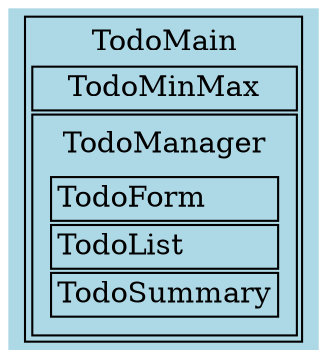 digraph todomain_2 {
  TodoMain [style="filled", fillcolor="lightblue", shape="plaintext", label=<
    <table border="1">
      <tr><td border="0">TodoMain</td></tr>
      <tr><td border="1">TodoMinMax</td></tr>
      <tr><td>
        <table border="0">
          <tr><td border="0">TodoManager</td></tr>
          <tr><td border="0"><table border="0">
            <tr><td border="1" align="left">TodoForm</td></tr>
            <tr><td border="1" align="left">TodoList</td></tr>
            <tr><td border="1" align="left">TodoSummary</td></tr>
          </table></td></tr>
        </table>
      </td></tr>
    </table>
  >]
}

